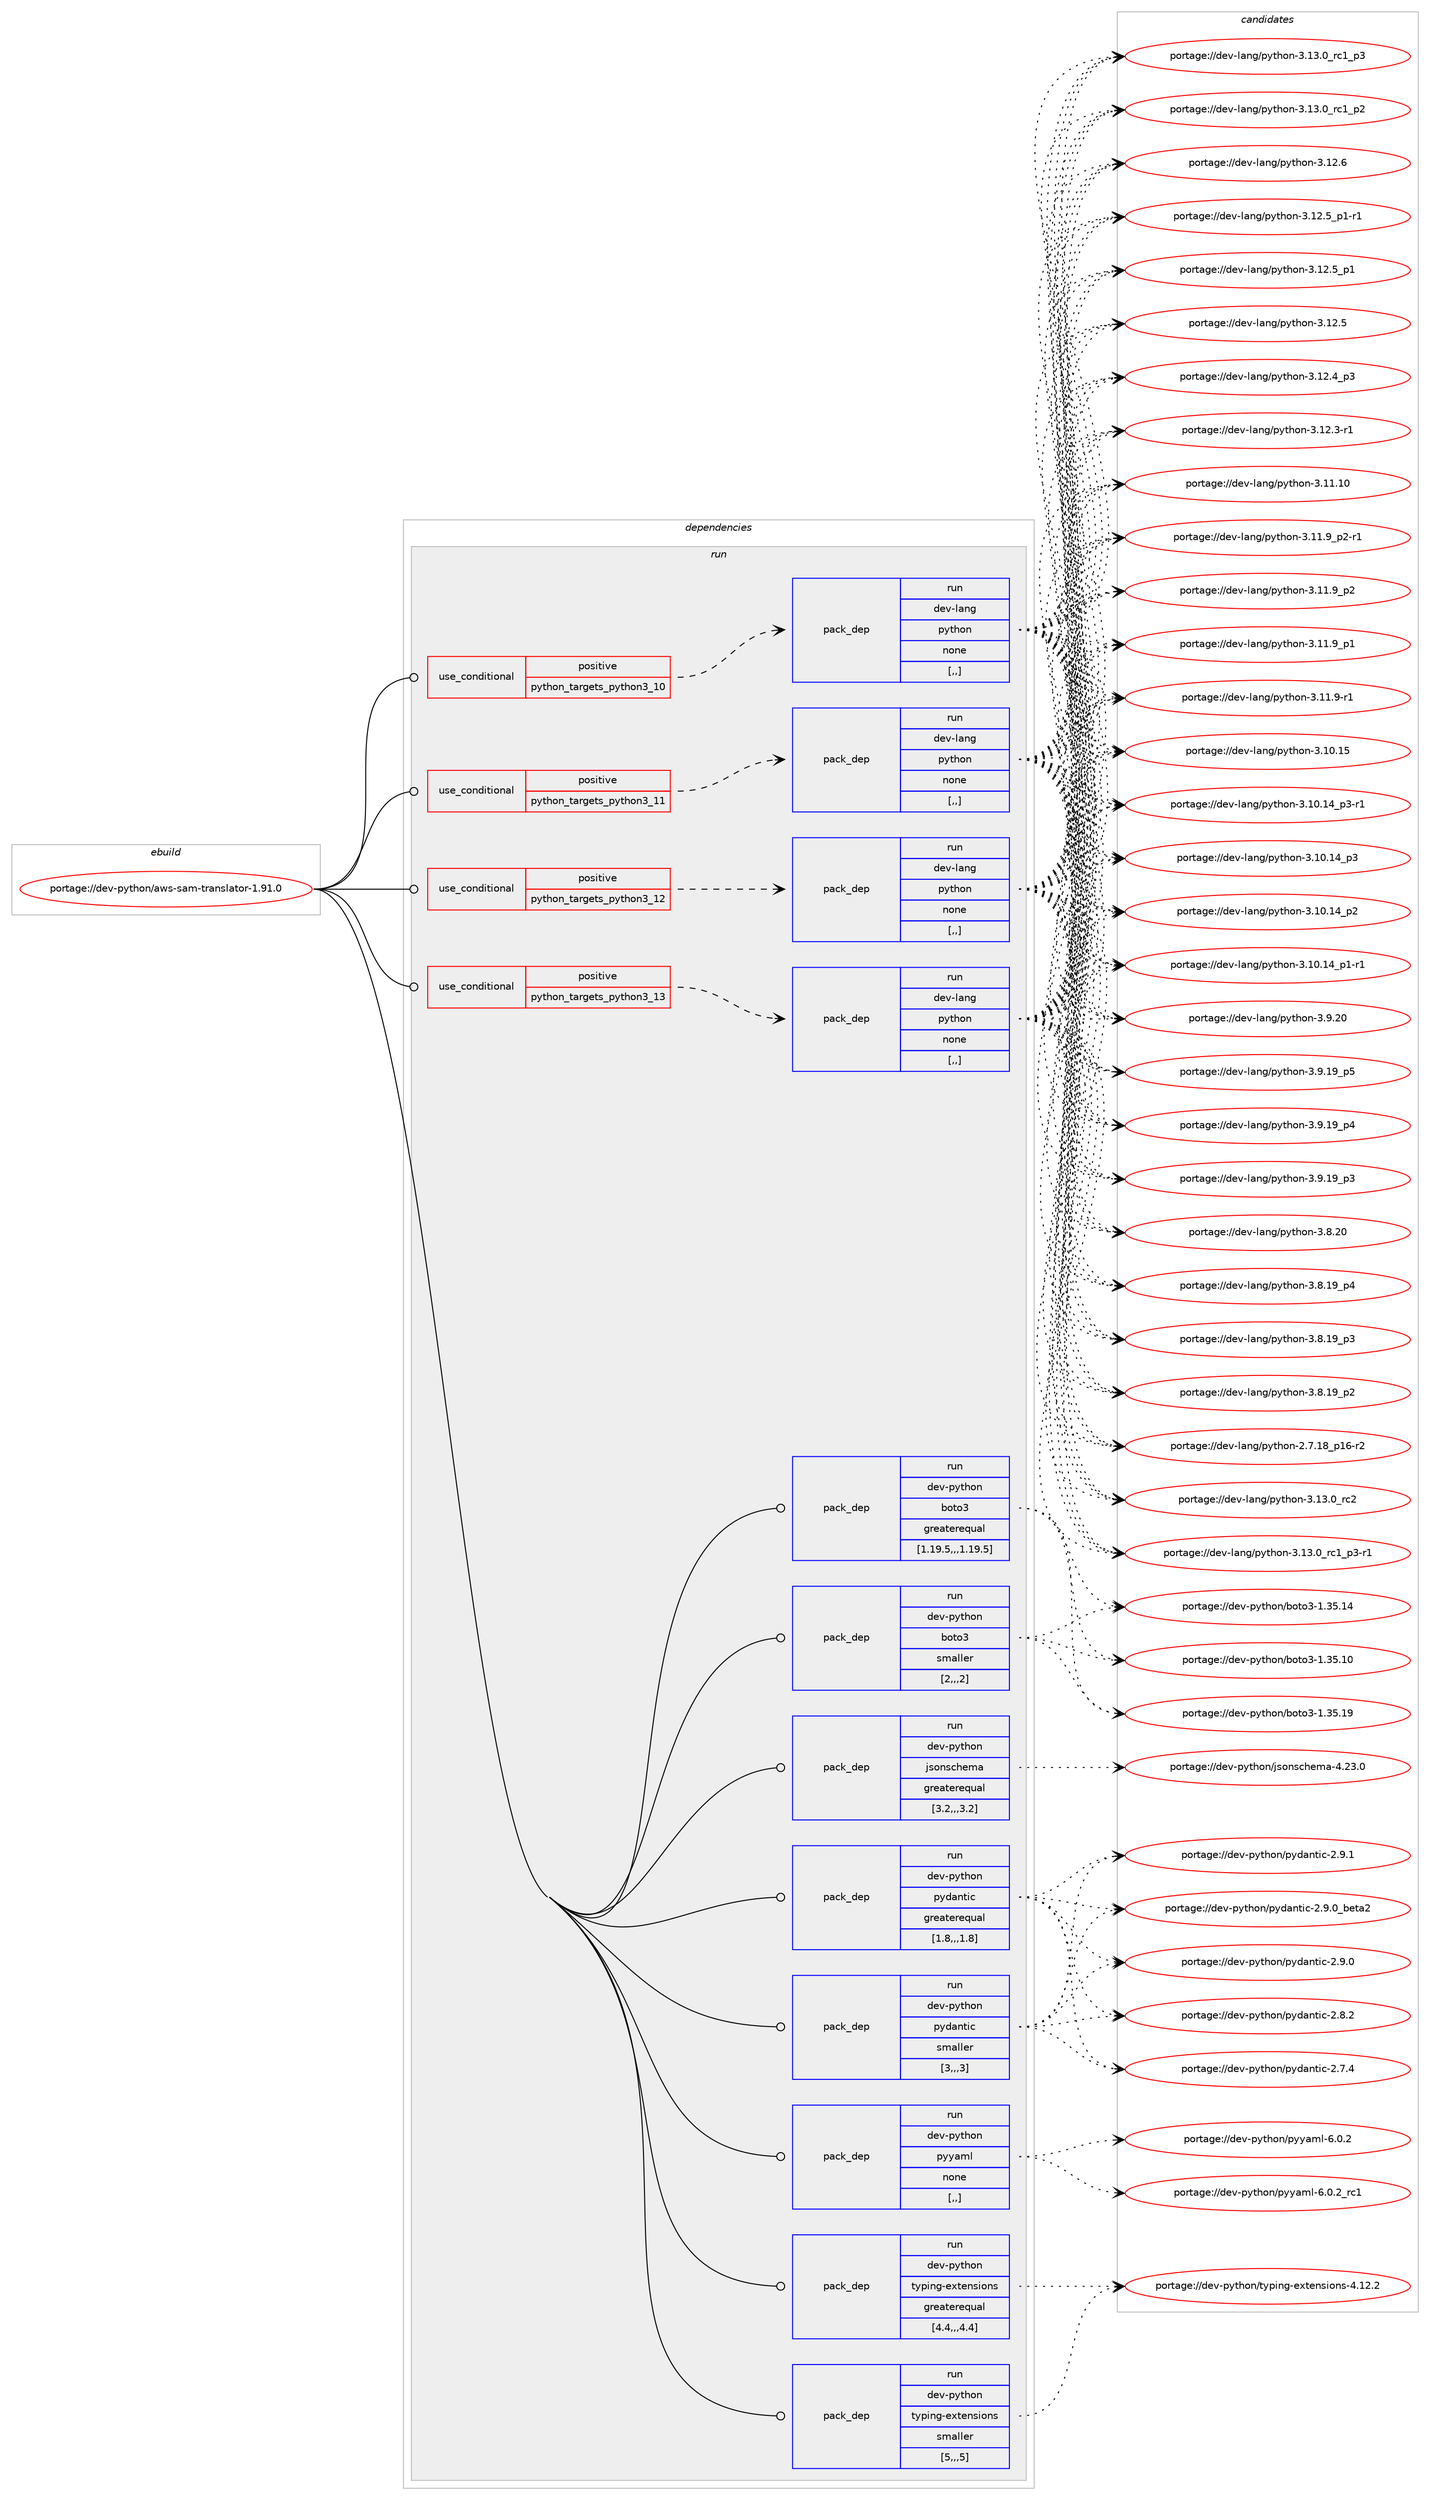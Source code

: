 digraph prolog {

# *************
# Graph options
# *************

newrank=true;
concentrate=true;
compound=true;
graph [rankdir=LR,fontname=Helvetica,fontsize=10,ranksep=1.5];#, ranksep=2.5, nodesep=0.2];
edge  [arrowhead=vee];
node  [fontname=Helvetica,fontsize=10];

# **********
# The ebuild
# **********

subgraph cluster_leftcol {
color=gray;
label=<<i>ebuild</i>>;
id [label="portage://dev-python/aws-sam-translator-1.91.0", color=red, width=4, href="../dev-python/aws-sam-translator-1.91.0.svg"];
}

# ****************
# The dependencies
# ****************

subgraph cluster_midcol {
color=gray;
label=<<i>dependencies</i>>;
subgraph cluster_compile {
fillcolor="#eeeeee";
style=filled;
label=<<i>compile</i>>;
}
subgraph cluster_compileandrun {
fillcolor="#eeeeee";
style=filled;
label=<<i>compile and run</i>>;
}
subgraph cluster_run {
fillcolor="#eeeeee";
style=filled;
label=<<i>run</i>>;
subgraph cond161407 {
dependency636671 [label=<<TABLE BORDER="0" CELLBORDER="1" CELLSPACING="0" CELLPADDING="4"><TR><TD ROWSPAN="3" CELLPADDING="10">use_conditional</TD></TR><TR><TD>positive</TD></TR><TR><TD>python_targets_python3_10</TD></TR></TABLE>>, shape=none, color=red];
subgraph pack470450 {
dependency636672 [label=<<TABLE BORDER="0" CELLBORDER="1" CELLSPACING="0" CELLPADDING="4" WIDTH="220"><TR><TD ROWSPAN="6" CELLPADDING="30">pack_dep</TD></TR><TR><TD WIDTH="110">run</TD></TR><TR><TD>dev-lang</TD></TR><TR><TD>python</TD></TR><TR><TD>none</TD></TR><TR><TD>[,,]</TD></TR></TABLE>>, shape=none, color=blue];
}
dependency636671:e -> dependency636672:w [weight=20,style="dashed",arrowhead="vee"];
}
id:e -> dependency636671:w [weight=20,style="solid",arrowhead="odot"];
subgraph cond161408 {
dependency636673 [label=<<TABLE BORDER="0" CELLBORDER="1" CELLSPACING="0" CELLPADDING="4"><TR><TD ROWSPAN="3" CELLPADDING="10">use_conditional</TD></TR><TR><TD>positive</TD></TR><TR><TD>python_targets_python3_11</TD></TR></TABLE>>, shape=none, color=red];
subgraph pack470451 {
dependency636674 [label=<<TABLE BORDER="0" CELLBORDER="1" CELLSPACING="0" CELLPADDING="4" WIDTH="220"><TR><TD ROWSPAN="6" CELLPADDING="30">pack_dep</TD></TR><TR><TD WIDTH="110">run</TD></TR><TR><TD>dev-lang</TD></TR><TR><TD>python</TD></TR><TR><TD>none</TD></TR><TR><TD>[,,]</TD></TR></TABLE>>, shape=none, color=blue];
}
dependency636673:e -> dependency636674:w [weight=20,style="dashed",arrowhead="vee"];
}
id:e -> dependency636673:w [weight=20,style="solid",arrowhead="odot"];
subgraph cond161409 {
dependency636675 [label=<<TABLE BORDER="0" CELLBORDER="1" CELLSPACING="0" CELLPADDING="4"><TR><TD ROWSPAN="3" CELLPADDING="10">use_conditional</TD></TR><TR><TD>positive</TD></TR><TR><TD>python_targets_python3_12</TD></TR></TABLE>>, shape=none, color=red];
subgraph pack470452 {
dependency636676 [label=<<TABLE BORDER="0" CELLBORDER="1" CELLSPACING="0" CELLPADDING="4" WIDTH="220"><TR><TD ROWSPAN="6" CELLPADDING="30">pack_dep</TD></TR><TR><TD WIDTH="110">run</TD></TR><TR><TD>dev-lang</TD></TR><TR><TD>python</TD></TR><TR><TD>none</TD></TR><TR><TD>[,,]</TD></TR></TABLE>>, shape=none, color=blue];
}
dependency636675:e -> dependency636676:w [weight=20,style="dashed",arrowhead="vee"];
}
id:e -> dependency636675:w [weight=20,style="solid",arrowhead="odot"];
subgraph cond161410 {
dependency636677 [label=<<TABLE BORDER="0" CELLBORDER="1" CELLSPACING="0" CELLPADDING="4"><TR><TD ROWSPAN="3" CELLPADDING="10">use_conditional</TD></TR><TR><TD>positive</TD></TR><TR><TD>python_targets_python3_13</TD></TR></TABLE>>, shape=none, color=red];
subgraph pack470453 {
dependency636678 [label=<<TABLE BORDER="0" CELLBORDER="1" CELLSPACING="0" CELLPADDING="4" WIDTH="220"><TR><TD ROWSPAN="6" CELLPADDING="30">pack_dep</TD></TR><TR><TD WIDTH="110">run</TD></TR><TR><TD>dev-lang</TD></TR><TR><TD>python</TD></TR><TR><TD>none</TD></TR><TR><TD>[,,]</TD></TR></TABLE>>, shape=none, color=blue];
}
dependency636677:e -> dependency636678:w [weight=20,style="dashed",arrowhead="vee"];
}
id:e -> dependency636677:w [weight=20,style="solid",arrowhead="odot"];
subgraph pack470454 {
dependency636679 [label=<<TABLE BORDER="0" CELLBORDER="1" CELLSPACING="0" CELLPADDING="4" WIDTH="220"><TR><TD ROWSPAN="6" CELLPADDING="30">pack_dep</TD></TR><TR><TD WIDTH="110">run</TD></TR><TR><TD>dev-python</TD></TR><TR><TD>boto3</TD></TR><TR><TD>greaterequal</TD></TR><TR><TD>[1.19.5,,,1.19.5]</TD></TR></TABLE>>, shape=none, color=blue];
}
id:e -> dependency636679:w [weight=20,style="solid",arrowhead="odot"];
subgraph pack470455 {
dependency636680 [label=<<TABLE BORDER="0" CELLBORDER="1" CELLSPACING="0" CELLPADDING="4" WIDTH="220"><TR><TD ROWSPAN="6" CELLPADDING="30">pack_dep</TD></TR><TR><TD WIDTH="110">run</TD></TR><TR><TD>dev-python</TD></TR><TR><TD>boto3</TD></TR><TR><TD>smaller</TD></TR><TR><TD>[2,,,2]</TD></TR></TABLE>>, shape=none, color=blue];
}
id:e -> dependency636680:w [weight=20,style="solid",arrowhead="odot"];
subgraph pack470456 {
dependency636681 [label=<<TABLE BORDER="0" CELLBORDER="1" CELLSPACING="0" CELLPADDING="4" WIDTH="220"><TR><TD ROWSPAN="6" CELLPADDING="30">pack_dep</TD></TR><TR><TD WIDTH="110">run</TD></TR><TR><TD>dev-python</TD></TR><TR><TD>jsonschema</TD></TR><TR><TD>greaterequal</TD></TR><TR><TD>[3.2,,,3.2]</TD></TR></TABLE>>, shape=none, color=blue];
}
id:e -> dependency636681:w [weight=20,style="solid",arrowhead="odot"];
subgraph pack470457 {
dependency636682 [label=<<TABLE BORDER="0" CELLBORDER="1" CELLSPACING="0" CELLPADDING="4" WIDTH="220"><TR><TD ROWSPAN="6" CELLPADDING="30">pack_dep</TD></TR><TR><TD WIDTH="110">run</TD></TR><TR><TD>dev-python</TD></TR><TR><TD>pydantic</TD></TR><TR><TD>greaterequal</TD></TR><TR><TD>[1.8,,,1.8]</TD></TR></TABLE>>, shape=none, color=blue];
}
id:e -> dependency636682:w [weight=20,style="solid",arrowhead="odot"];
subgraph pack470458 {
dependency636683 [label=<<TABLE BORDER="0" CELLBORDER="1" CELLSPACING="0" CELLPADDING="4" WIDTH="220"><TR><TD ROWSPAN="6" CELLPADDING="30">pack_dep</TD></TR><TR><TD WIDTH="110">run</TD></TR><TR><TD>dev-python</TD></TR><TR><TD>pydantic</TD></TR><TR><TD>smaller</TD></TR><TR><TD>[3,,,3]</TD></TR></TABLE>>, shape=none, color=blue];
}
id:e -> dependency636683:w [weight=20,style="solid",arrowhead="odot"];
subgraph pack470459 {
dependency636684 [label=<<TABLE BORDER="0" CELLBORDER="1" CELLSPACING="0" CELLPADDING="4" WIDTH="220"><TR><TD ROWSPAN="6" CELLPADDING="30">pack_dep</TD></TR><TR><TD WIDTH="110">run</TD></TR><TR><TD>dev-python</TD></TR><TR><TD>pyyaml</TD></TR><TR><TD>none</TD></TR><TR><TD>[,,]</TD></TR></TABLE>>, shape=none, color=blue];
}
id:e -> dependency636684:w [weight=20,style="solid",arrowhead="odot"];
subgraph pack470460 {
dependency636685 [label=<<TABLE BORDER="0" CELLBORDER="1" CELLSPACING="0" CELLPADDING="4" WIDTH="220"><TR><TD ROWSPAN="6" CELLPADDING="30">pack_dep</TD></TR><TR><TD WIDTH="110">run</TD></TR><TR><TD>dev-python</TD></TR><TR><TD>typing-extensions</TD></TR><TR><TD>greaterequal</TD></TR><TR><TD>[4.4,,,4.4]</TD></TR></TABLE>>, shape=none, color=blue];
}
id:e -> dependency636685:w [weight=20,style="solid",arrowhead="odot"];
subgraph pack470461 {
dependency636686 [label=<<TABLE BORDER="0" CELLBORDER="1" CELLSPACING="0" CELLPADDING="4" WIDTH="220"><TR><TD ROWSPAN="6" CELLPADDING="30">pack_dep</TD></TR><TR><TD WIDTH="110">run</TD></TR><TR><TD>dev-python</TD></TR><TR><TD>typing-extensions</TD></TR><TR><TD>smaller</TD></TR><TR><TD>[5,,,5]</TD></TR></TABLE>>, shape=none, color=blue];
}
id:e -> dependency636686:w [weight=20,style="solid",arrowhead="odot"];
}
}

# **************
# The candidates
# **************

subgraph cluster_choices {
rank=same;
color=gray;
label=<<i>candidates</i>>;

subgraph choice470450 {
color=black;
nodesep=1;
choice10010111845108971101034711212111610411111045514649514648951149950 [label="portage://dev-lang/python-3.13.0_rc2", color=red, width=4,href="../dev-lang/python-3.13.0_rc2.svg"];
choice1001011184510897110103471121211161041111104551464951464895114994995112514511449 [label="portage://dev-lang/python-3.13.0_rc1_p3-r1", color=red, width=4,href="../dev-lang/python-3.13.0_rc1_p3-r1.svg"];
choice100101118451089711010347112121116104111110455146495146489511499499511251 [label="portage://dev-lang/python-3.13.0_rc1_p3", color=red, width=4,href="../dev-lang/python-3.13.0_rc1_p3.svg"];
choice100101118451089711010347112121116104111110455146495146489511499499511250 [label="portage://dev-lang/python-3.13.0_rc1_p2", color=red, width=4,href="../dev-lang/python-3.13.0_rc1_p2.svg"];
choice10010111845108971101034711212111610411111045514649504654 [label="portage://dev-lang/python-3.12.6", color=red, width=4,href="../dev-lang/python-3.12.6.svg"];
choice1001011184510897110103471121211161041111104551464950465395112494511449 [label="portage://dev-lang/python-3.12.5_p1-r1", color=red, width=4,href="../dev-lang/python-3.12.5_p1-r1.svg"];
choice100101118451089711010347112121116104111110455146495046539511249 [label="portage://dev-lang/python-3.12.5_p1", color=red, width=4,href="../dev-lang/python-3.12.5_p1.svg"];
choice10010111845108971101034711212111610411111045514649504653 [label="portage://dev-lang/python-3.12.5", color=red, width=4,href="../dev-lang/python-3.12.5.svg"];
choice100101118451089711010347112121116104111110455146495046529511251 [label="portage://dev-lang/python-3.12.4_p3", color=red, width=4,href="../dev-lang/python-3.12.4_p3.svg"];
choice100101118451089711010347112121116104111110455146495046514511449 [label="portage://dev-lang/python-3.12.3-r1", color=red, width=4,href="../dev-lang/python-3.12.3-r1.svg"];
choice1001011184510897110103471121211161041111104551464949464948 [label="portage://dev-lang/python-3.11.10", color=red, width=4,href="../dev-lang/python-3.11.10.svg"];
choice1001011184510897110103471121211161041111104551464949465795112504511449 [label="portage://dev-lang/python-3.11.9_p2-r1", color=red, width=4,href="../dev-lang/python-3.11.9_p2-r1.svg"];
choice100101118451089711010347112121116104111110455146494946579511250 [label="portage://dev-lang/python-3.11.9_p2", color=red, width=4,href="../dev-lang/python-3.11.9_p2.svg"];
choice100101118451089711010347112121116104111110455146494946579511249 [label="portage://dev-lang/python-3.11.9_p1", color=red, width=4,href="../dev-lang/python-3.11.9_p1.svg"];
choice100101118451089711010347112121116104111110455146494946574511449 [label="portage://dev-lang/python-3.11.9-r1", color=red, width=4,href="../dev-lang/python-3.11.9-r1.svg"];
choice1001011184510897110103471121211161041111104551464948464953 [label="portage://dev-lang/python-3.10.15", color=red, width=4,href="../dev-lang/python-3.10.15.svg"];
choice100101118451089711010347112121116104111110455146494846495295112514511449 [label="portage://dev-lang/python-3.10.14_p3-r1", color=red, width=4,href="../dev-lang/python-3.10.14_p3-r1.svg"];
choice10010111845108971101034711212111610411111045514649484649529511251 [label="portage://dev-lang/python-3.10.14_p3", color=red, width=4,href="../dev-lang/python-3.10.14_p3.svg"];
choice10010111845108971101034711212111610411111045514649484649529511250 [label="portage://dev-lang/python-3.10.14_p2", color=red, width=4,href="../dev-lang/python-3.10.14_p2.svg"];
choice100101118451089711010347112121116104111110455146494846495295112494511449 [label="portage://dev-lang/python-3.10.14_p1-r1", color=red, width=4,href="../dev-lang/python-3.10.14_p1-r1.svg"];
choice10010111845108971101034711212111610411111045514657465048 [label="portage://dev-lang/python-3.9.20", color=red, width=4,href="../dev-lang/python-3.9.20.svg"];
choice100101118451089711010347112121116104111110455146574649579511253 [label="portage://dev-lang/python-3.9.19_p5", color=red, width=4,href="../dev-lang/python-3.9.19_p5.svg"];
choice100101118451089711010347112121116104111110455146574649579511252 [label="portage://dev-lang/python-3.9.19_p4", color=red, width=4,href="../dev-lang/python-3.9.19_p4.svg"];
choice100101118451089711010347112121116104111110455146574649579511251 [label="portage://dev-lang/python-3.9.19_p3", color=red, width=4,href="../dev-lang/python-3.9.19_p3.svg"];
choice10010111845108971101034711212111610411111045514656465048 [label="portage://dev-lang/python-3.8.20", color=red, width=4,href="../dev-lang/python-3.8.20.svg"];
choice100101118451089711010347112121116104111110455146564649579511252 [label="portage://dev-lang/python-3.8.19_p4", color=red, width=4,href="../dev-lang/python-3.8.19_p4.svg"];
choice100101118451089711010347112121116104111110455146564649579511251 [label="portage://dev-lang/python-3.8.19_p3", color=red, width=4,href="../dev-lang/python-3.8.19_p3.svg"];
choice100101118451089711010347112121116104111110455146564649579511250 [label="portage://dev-lang/python-3.8.19_p2", color=red, width=4,href="../dev-lang/python-3.8.19_p2.svg"];
choice100101118451089711010347112121116104111110455046554649569511249544511450 [label="portage://dev-lang/python-2.7.18_p16-r2", color=red, width=4,href="../dev-lang/python-2.7.18_p16-r2.svg"];
dependency636672:e -> choice10010111845108971101034711212111610411111045514649514648951149950:w [style=dotted,weight="100"];
dependency636672:e -> choice1001011184510897110103471121211161041111104551464951464895114994995112514511449:w [style=dotted,weight="100"];
dependency636672:e -> choice100101118451089711010347112121116104111110455146495146489511499499511251:w [style=dotted,weight="100"];
dependency636672:e -> choice100101118451089711010347112121116104111110455146495146489511499499511250:w [style=dotted,weight="100"];
dependency636672:e -> choice10010111845108971101034711212111610411111045514649504654:w [style=dotted,weight="100"];
dependency636672:e -> choice1001011184510897110103471121211161041111104551464950465395112494511449:w [style=dotted,weight="100"];
dependency636672:e -> choice100101118451089711010347112121116104111110455146495046539511249:w [style=dotted,weight="100"];
dependency636672:e -> choice10010111845108971101034711212111610411111045514649504653:w [style=dotted,weight="100"];
dependency636672:e -> choice100101118451089711010347112121116104111110455146495046529511251:w [style=dotted,weight="100"];
dependency636672:e -> choice100101118451089711010347112121116104111110455146495046514511449:w [style=dotted,weight="100"];
dependency636672:e -> choice1001011184510897110103471121211161041111104551464949464948:w [style=dotted,weight="100"];
dependency636672:e -> choice1001011184510897110103471121211161041111104551464949465795112504511449:w [style=dotted,weight="100"];
dependency636672:e -> choice100101118451089711010347112121116104111110455146494946579511250:w [style=dotted,weight="100"];
dependency636672:e -> choice100101118451089711010347112121116104111110455146494946579511249:w [style=dotted,weight="100"];
dependency636672:e -> choice100101118451089711010347112121116104111110455146494946574511449:w [style=dotted,weight="100"];
dependency636672:e -> choice1001011184510897110103471121211161041111104551464948464953:w [style=dotted,weight="100"];
dependency636672:e -> choice100101118451089711010347112121116104111110455146494846495295112514511449:w [style=dotted,weight="100"];
dependency636672:e -> choice10010111845108971101034711212111610411111045514649484649529511251:w [style=dotted,weight="100"];
dependency636672:e -> choice10010111845108971101034711212111610411111045514649484649529511250:w [style=dotted,weight="100"];
dependency636672:e -> choice100101118451089711010347112121116104111110455146494846495295112494511449:w [style=dotted,weight="100"];
dependency636672:e -> choice10010111845108971101034711212111610411111045514657465048:w [style=dotted,weight="100"];
dependency636672:e -> choice100101118451089711010347112121116104111110455146574649579511253:w [style=dotted,weight="100"];
dependency636672:e -> choice100101118451089711010347112121116104111110455146574649579511252:w [style=dotted,weight="100"];
dependency636672:e -> choice100101118451089711010347112121116104111110455146574649579511251:w [style=dotted,weight="100"];
dependency636672:e -> choice10010111845108971101034711212111610411111045514656465048:w [style=dotted,weight="100"];
dependency636672:e -> choice100101118451089711010347112121116104111110455146564649579511252:w [style=dotted,weight="100"];
dependency636672:e -> choice100101118451089711010347112121116104111110455146564649579511251:w [style=dotted,weight="100"];
dependency636672:e -> choice100101118451089711010347112121116104111110455146564649579511250:w [style=dotted,weight="100"];
dependency636672:e -> choice100101118451089711010347112121116104111110455046554649569511249544511450:w [style=dotted,weight="100"];
}
subgraph choice470451 {
color=black;
nodesep=1;
choice10010111845108971101034711212111610411111045514649514648951149950 [label="portage://dev-lang/python-3.13.0_rc2", color=red, width=4,href="../dev-lang/python-3.13.0_rc2.svg"];
choice1001011184510897110103471121211161041111104551464951464895114994995112514511449 [label="portage://dev-lang/python-3.13.0_rc1_p3-r1", color=red, width=4,href="../dev-lang/python-3.13.0_rc1_p3-r1.svg"];
choice100101118451089711010347112121116104111110455146495146489511499499511251 [label="portage://dev-lang/python-3.13.0_rc1_p3", color=red, width=4,href="../dev-lang/python-3.13.0_rc1_p3.svg"];
choice100101118451089711010347112121116104111110455146495146489511499499511250 [label="portage://dev-lang/python-3.13.0_rc1_p2", color=red, width=4,href="../dev-lang/python-3.13.0_rc1_p2.svg"];
choice10010111845108971101034711212111610411111045514649504654 [label="portage://dev-lang/python-3.12.6", color=red, width=4,href="../dev-lang/python-3.12.6.svg"];
choice1001011184510897110103471121211161041111104551464950465395112494511449 [label="portage://dev-lang/python-3.12.5_p1-r1", color=red, width=4,href="../dev-lang/python-3.12.5_p1-r1.svg"];
choice100101118451089711010347112121116104111110455146495046539511249 [label="portage://dev-lang/python-3.12.5_p1", color=red, width=4,href="../dev-lang/python-3.12.5_p1.svg"];
choice10010111845108971101034711212111610411111045514649504653 [label="portage://dev-lang/python-3.12.5", color=red, width=4,href="../dev-lang/python-3.12.5.svg"];
choice100101118451089711010347112121116104111110455146495046529511251 [label="portage://dev-lang/python-3.12.4_p3", color=red, width=4,href="../dev-lang/python-3.12.4_p3.svg"];
choice100101118451089711010347112121116104111110455146495046514511449 [label="portage://dev-lang/python-3.12.3-r1", color=red, width=4,href="../dev-lang/python-3.12.3-r1.svg"];
choice1001011184510897110103471121211161041111104551464949464948 [label="portage://dev-lang/python-3.11.10", color=red, width=4,href="../dev-lang/python-3.11.10.svg"];
choice1001011184510897110103471121211161041111104551464949465795112504511449 [label="portage://dev-lang/python-3.11.9_p2-r1", color=red, width=4,href="../dev-lang/python-3.11.9_p2-r1.svg"];
choice100101118451089711010347112121116104111110455146494946579511250 [label="portage://dev-lang/python-3.11.9_p2", color=red, width=4,href="../dev-lang/python-3.11.9_p2.svg"];
choice100101118451089711010347112121116104111110455146494946579511249 [label="portage://dev-lang/python-3.11.9_p1", color=red, width=4,href="../dev-lang/python-3.11.9_p1.svg"];
choice100101118451089711010347112121116104111110455146494946574511449 [label="portage://dev-lang/python-3.11.9-r1", color=red, width=4,href="../dev-lang/python-3.11.9-r1.svg"];
choice1001011184510897110103471121211161041111104551464948464953 [label="portage://dev-lang/python-3.10.15", color=red, width=4,href="../dev-lang/python-3.10.15.svg"];
choice100101118451089711010347112121116104111110455146494846495295112514511449 [label="portage://dev-lang/python-3.10.14_p3-r1", color=red, width=4,href="../dev-lang/python-3.10.14_p3-r1.svg"];
choice10010111845108971101034711212111610411111045514649484649529511251 [label="portage://dev-lang/python-3.10.14_p3", color=red, width=4,href="../dev-lang/python-3.10.14_p3.svg"];
choice10010111845108971101034711212111610411111045514649484649529511250 [label="portage://dev-lang/python-3.10.14_p2", color=red, width=4,href="../dev-lang/python-3.10.14_p2.svg"];
choice100101118451089711010347112121116104111110455146494846495295112494511449 [label="portage://dev-lang/python-3.10.14_p1-r1", color=red, width=4,href="../dev-lang/python-3.10.14_p1-r1.svg"];
choice10010111845108971101034711212111610411111045514657465048 [label="portage://dev-lang/python-3.9.20", color=red, width=4,href="../dev-lang/python-3.9.20.svg"];
choice100101118451089711010347112121116104111110455146574649579511253 [label="portage://dev-lang/python-3.9.19_p5", color=red, width=4,href="../dev-lang/python-3.9.19_p5.svg"];
choice100101118451089711010347112121116104111110455146574649579511252 [label="portage://dev-lang/python-3.9.19_p4", color=red, width=4,href="../dev-lang/python-3.9.19_p4.svg"];
choice100101118451089711010347112121116104111110455146574649579511251 [label="portage://dev-lang/python-3.9.19_p3", color=red, width=4,href="../dev-lang/python-3.9.19_p3.svg"];
choice10010111845108971101034711212111610411111045514656465048 [label="portage://dev-lang/python-3.8.20", color=red, width=4,href="../dev-lang/python-3.8.20.svg"];
choice100101118451089711010347112121116104111110455146564649579511252 [label="portage://dev-lang/python-3.8.19_p4", color=red, width=4,href="../dev-lang/python-3.8.19_p4.svg"];
choice100101118451089711010347112121116104111110455146564649579511251 [label="portage://dev-lang/python-3.8.19_p3", color=red, width=4,href="../dev-lang/python-3.8.19_p3.svg"];
choice100101118451089711010347112121116104111110455146564649579511250 [label="portage://dev-lang/python-3.8.19_p2", color=red, width=4,href="../dev-lang/python-3.8.19_p2.svg"];
choice100101118451089711010347112121116104111110455046554649569511249544511450 [label="portage://dev-lang/python-2.7.18_p16-r2", color=red, width=4,href="../dev-lang/python-2.7.18_p16-r2.svg"];
dependency636674:e -> choice10010111845108971101034711212111610411111045514649514648951149950:w [style=dotted,weight="100"];
dependency636674:e -> choice1001011184510897110103471121211161041111104551464951464895114994995112514511449:w [style=dotted,weight="100"];
dependency636674:e -> choice100101118451089711010347112121116104111110455146495146489511499499511251:w [style=dotted,weight="100"];
dependency636674:e -> choice100101118451089711010347112121116104111110455146495146489511499499511250:w [style=dotted,weight="100"];
dependency636674:e -> choice10010111845108971101034711212111610411111045514649504654:w [style=dotted,weight="100"];
dependency636674:e -> choice1001011184510897110103471121211161041111104551464950465395112494511449:w [style=dotted,weight="100"];
dependency636674:e -> choice100101118451089711010347112121116104111110455146495046539511249:w [style=dotted,weight="100"];
dependency636674:e -> choice10010111845108971101034711212111610411111045514649504653:w [style=dotted,weight="100"];
dependency636674:e -> choice100101118451089711010347112121116104111110455146495046529511251:w [style=dotted,weight="100"];
dependency636674:e -> choice100101118451089711010347112121116104111110455146495046514511449:w [style=dotted,weight="100"];
dependency636674:e -> choice1001011184510897110103471121211161041111104551464949464948:w [style=dotted,weight="100"];
dependency636674:e -> choice1001011184510897110103471121211161041111104551464949465795112504511449:w [style=dotted,weight="100"];
dependency636674:e -> choice100101118451089711010347112121116104111110455146494946579511250:w [style=dotted,weight="100"];
dependency636674:e -> choice100101118451089711010347112121116104111110455146494946579511249:w [style=dotted,weight="100"];
dependency636674:e -> choice100101118451089711010347112121116104111110455146494946574511449:w [style=dotted,weight="100"];
dependency636674:e -> choice1001011184510897110103471121211161041111104551464948464953:w [style=dotted,weight="100"];
dependency636674:e -> choice100101118451089711010347112121116104111110455146494846495295112514511449:w [style=dotted,weight="100"];
dependency636674:e -> choice10010111845108971101034711212111610411111045514649484649529511251:w [style=dotted,weight="100"];
dependency636674:e -> choice10010111845108971101034711212111610411111045514649484649529511250:w [style=dotted,weight="100"];
dependency636674:e -> choice100101118451089711010347112121116104111110455146494846495295112494511449:w [style=dotted,weight="100"];
dependency636674:e -> choice10010111845108971101034711212111610411111045514657465048:w [style=dotted,weight="100"];
dependency636674:e -> choice100101118451089711010347112121116104111110455146574649579511253:w [style=dotted,weight="100"];
dependency636674:e -> choice100101118451089711010347112121116104111110455146574649579511252:w [style=dotted,weight="100"];
dependency636674:e -> choice100101118451089711010347112121116104111110455146574649579511251:w [style=dotted,weight="100"];
dependency636674:e -> choice10010111845108971101034711212111610411111045514656465048:w [style=dotted,weight="100"];
dependency636674:e -> choice100101118451089711010347112121116104111110455146564649579511252:w [style=dotted,weight="100"];
dependency636674:e -> choice100101118451089711010347112121116104111110455146564649579511251:w [style=dotted,weight="100"];
dependency636674:e -> choice100101118451089711010347112121116104111110455146564649579511250:w [style=dotted,weight="100"];
dependency636674:e -> choice100101118451089711010347112121116104111110455046554649569511249544511450:w [style=dotted,weight="100"];
}
subgraph choice470452 {
color=black;
nodesep=1;
choice10010111845108971101034711212111610411111045514649514648951149950 [label="portage://dev-lang/python-3.13.0_rc2", color=red, width=4,href="../dev-lang/python-3.13.0_rc2.svg"];
choice1001011184510897110103471121211161041111104551464951464895114994995112514511449 [label="portage://dev-lang/python-3.13.0_rc1_p3-r1", color=red, width=4,href="../dev-lang/python-3.13.0_rc1_p3-r1.svg"];
choice100101118451089711010347112121116104111110455146495146489511499499511251 [label="portage://dev-lang/python-3.13.0_rc1_p3", color=red, width=4,href="../dev-lang/python-3.13.0_rc1_p3.svg"];
choice100101118451089711010347112121116104111110455146495146489511499499511250 [label="portage://dev-lang/python-3.13.0_rc1_p2", color=red, width=4,href="../dev-lang/python-3.13.0_rc1_p2.svg"];
choice10010111845108971101034711212111610411111045514649504654 [label="portage://dev-lang/python-3.12.6", color=red, width=4,href="../dev-lang/python-3.12.6.svg"];
choice1001011184510897110103471121211161041111104551464950465395112494511449 [label="portage://dev-lang/python-3.12.5_p1-r1", color=red, width=4,href="../dev-lang/python-3.12.5_p1-r1.svg"];
choice100101118451089711010347112121116104111110455146495046539511249 [label="portage://dev-lang/python-3.12.5_p1", color=red, width=4,href="../dev-lang/python-3.12.5_p1.svg"];
choice10010111845108971101034711212111610411111045514649504653 [label="portage://dev-lang/python-3.12.5", color=red, width=4,href="../dev-lang/python-3.12.5.svg"];
choice100101118451089711010347112121116104111110455146495046529511251 [label="portage://dev-lang/python-3.12.4_p3", color=red, width=4,href="../dev-lang/python-3.12.4_p3.svg"];
choice100101118451089711010347112121116104111110455146495046514511449 [label="portage://dev-lang/python-3.12.3-r1", color=red, width=4,href="../dev-lang/python-3.12.3-r1.svg"];
choice1001011184510897110103471121211161041111104551464949464948 [label="portage://dev-lang/python-3.11.10", color=red, width=4,href="../dev-lang/python-3.11.10.svg"];
choice1001011184510897110103471121211161041111104551464949465795112504511449 [label="portage://dev-lang/python-3.11.9_p2-r1", color=red, width=4,href="../dev-lang/python-3.11.9_p2-r1.svg"];
choice100101118451089711010347112121116104111110455146494946579511250 [label="portage://dev-lang/python-3.11.9_p2", color=red, width=4,href="../dev-lang/python-3.11.9_p2.svg"];
choice100101118451089711010347112121116104111110455146494946579511249 [label="portage://dev-lang/python-3.11.9_p1", color=red, width=4,href="../dev-lang/python-3.11.9_p1.svg"];
choice100101118451089711010347112121116104111110455146494946574511449 [label="portage://dev-lang/python-3.11.9-r1", color=red, width=4,href="../dev-lang/python-3.11.9-r1.svg"];
choice1001011184510897110103471121211161041111104551464948464953 [label="portage://dev-lang/python-3.10.15", color=red, width=4,href="../dev-lang/python-3.10.15.svg"];
choice100101118451089711010347112121116104111110455146494846495295112514511449 [label="portage://dev-lang/python-3.10.14_p3-r1", color=red, width=4,href="../dev-lang/python-3.10.14_p3-r1.svg"];
choice10010111845108971101034711212111610411111045514649484649529511251 [label="portage://dev-lang/python-3.10.14_p3", color=red, width=4,href="../dev-lang/python-3.10.14_p3.svg"];
choice10010111845108971101034711212111610411111045514649484649529511250 [label="portage://dev-lang/python-3.10.14_p2", color=red, width=4,href="../dev-lang/python-3.10.14_p2.svg"];
choice100101118451089711010347112121116104111110455146494846495295112494511449 [label="portage://dev-lang/python-3.10.14_p1-r1", color=red, width=4,href="../dev-lang/python-3.10.14_p1-r1.svg"];
choice10010111845108971101034711212111610411111045514657465048 [label="portage://dev-lang/python-3.9.20", color=red, width=4,href="../dev-lang/python-3.9.20.svg"];
choice100101118451089711010347112121116104111110455146574649579511253 [label="portage://dev-lang/python-3.9.19_p5", color=red, width=4,href="../dev-lang/python-3.9.19_p5.svg"];
choice100101118451089711010347112121116104111110455146574649579511252 [label="portage://dev-lang/python-3.9.19_p4", color=red, width=4,href="../dev-lang/python-3.9.19_p4.svg"];
choice100101118451089711010347112121116104111110455146574649579511251 [label="portage://dev-lang/python-3.9.19_p3", color=red, width=4,href="../dev-lang/python-3.9.19_p3.svg"];
choice10010111845108971101034711212111610411111045514656465048 [label="portage://dev-lang/python-3.8.20", color=red, width=4,href="../dev-lang/python-3.8.20.svg"];
choice100101118451089711010347112121116104111110455146564649579511252 [label="portage://dev-lang/python-3.8.19_p4", color=red, width=4,href="../dev-lang/python-3.8.19_p4.svg"];
choice100101118451089711010347112121116104111110455146564649579511251 [label="portage://dev-lang/python-3.8.19_p3", color=red, width=4,href="../dev-lang/python-3.8.19_p3.svg"];
choice100101118451089711010347112121116104111110455146564649579511250 [label="portage://dev-lang/python-3.8.19_p2", color=red, width=4,href="../dev-lang/python-3.8.19_p2.svg"];
choice100101118451089711010347112121116104111110455046554649569511249544511450 [label="portage://dev-lang/python-2.7.18_p16-r2", color=red, width=4,href="../dev-lang/python-2.7.18_p16-r2.svg"];
dependency636676:e -> choice10010111845108971101034711212111610411111045514649514648951149950:w [style=dotted,weight="100"];
dependency636676:e -> choice1001011184510897110103471121211161041111104551464951464895114994995112514511449:w [style=dotted,weight="100"];
dependency636676:e -> choice100101118451089711010347112121116104111110455146495146489511499499511251:w [style=dotted,weight="100"];
dependency636676:e -> choice100101118451089711010347112121116104111110455146495146489511499499511250:w [style=dotted,weight="100"];
dependency636676:e -> choice10010111845108971101034711212111610411111045514649504654:w [style=dotted,weight="100"];
dependency636676:e -> choice1001011184510897110103471121211161041111104551464950465395112494511449:w [style=dotted,weight="100"];
dependency636676:e -> choice100101118451089711010347112121116104111110455146495046539511249:w [style=dotted,weight="100"];
dependency636676:e -> choice10010111845108971101034711212111610411111045514649504653:w [style=dotted,weight="100"];
dependency636676:e -> choice100101118451089711010347112121116104111110455146495046529511251:w [style=dotted,weight="100"];
dependency636676:e -> choice100101118451089711010347112121116104111110455146495046514511449:w [style=dotted,weight="100"];
dependency636676:e -> choice1001011184510897110103471121211161041111104551464949464948:w [style=dotted,weight="100"];
dependency636676:e -> choice1001011184510897110103471121211161041111104551464949465795112504511449:w [style=dotted,weight="100"];
dependency636676:e -> choice100101118451089711010347112121116104111110455146494946579511250:w [style=dotted,weight="100"];
dependency636676:e -> choice100101118451089711010347112121116104111110455146494946579511249:w [style=dotted,weight="100"];
dependency636676:e -> choice100101118451089711010347112121116104111110455146494946574511449:w [style=dotted,weight="100"];
dependency636676:e -> choice1001011184510897110103471121211161041111104551464948464953:w [style=dotted,weight="100"];
dependency636676:e -> choice100101118451089711010347112121116104111110455146494846495295112514511449:w [style=dotted,weight="100"];
dependency636676:e -> choice10010111845108971101034711212111610411111045514649484649529511251:w [style=dotted,weight="100"];
dependency636676:e -> choice10010111845108971101034711212111610411111045514649484649529511250:w [style=dotted,weight="100"];
dependency636676:e -> choice100101118451089711010347112121116104111110455146494846495295112494511449:w [style=dotted,weight="100"];
dependency636676:e -> choice10010111845108971101034711212111610411111045514657465048:w [style=dotted,weight="100"];
dependency636676:e -> choice100101118451089711010347112121116104111110455146574649579511253:w [style=dotted,weight="100"];
dependency636676:e -> choice100101118451089711010347112121116104111110455146574649579511252:w [style=dotted,weight="100"];
dependency636676:e -> choice100101118451089711010347112121116104111110455146574649579511251:w [style=dotted,weight="100"];
dependency636676:e -> choice10010111845108971101034711212111610411111045514656465048:w [style=dotted,weight="100"];
dependency636676:e -> choice100101118451089711010347112121116104111110455146564649579511252:w [style=dotted,weight="100"];
dependency636676:e -> choice100101118451089711010347112121116104111110455146564649579511251:w [style=dotted,weight="100"];
dependency636676:e -> choice100101118451089711010347112121116104111110455146564649579511250:w [style=dotted,weight="100"];
dependency636676:e -> choice100101118451089711010347112121116104111110455046554649569511249544511450:w [style=dotted,weight="100"];
}
subgraph choice470453 {
color=black;
nodesep=1;
choice10010111845108971101034711212111610411111045514649514648951149950 [label="portage://dev-lang/python-3.13.0_rc2", color=red, width=4,href="../dev-lang/python-3.13.0_rc2.svg"];
choice1001011184510897110103471121211161041111104551464951464895114994995112514511449 [label="portage://dev-lang/python-3.13.0_rc1_p3-r1", color=red, width=4,href="../dev-lang/python-3.13.0_rc1_p3-r1.svg"];
choice100101118451089711010347112121116104111110455146495146489511499499511251 [label="portage://dev-lang/python-3.13.0_rc1_p3", color=red, width=4,href="../dev-lang/python-3.13.0_rc1_p3.svg"];
choice100101118451089711010347112121116104111110455146495146489511499499511250 [label="portage://dev-lang/python-3.13.0_rc1_p2", color=red, width=4,href="../dev-lang/python-3.13.0_rc1_p2.svg"];
choice10010111845108971101034711212111610411111045514649504654 [label="portage://dev-lang/python-3.12.6", color=red, width=4,href="../dev-lang/python-3.12.6.svg"];
choice1001011184510897110103471121211161041111104551464950465395112494511449 [label="portage://dev-lang/python-3.12.5_p1-r1", color=red, width=4,href="../dev-lang/python-3.12.5_p1-r1.svg"];
choice100101118451089711010347112121116104111110455146495046539511249 [label="portage://dev-lang/python-3.12.5_p1", color=red, width=4,href="../dev-lang/python-3.12.5_p1.svg"];
choice10010111845108971101034711212111610411111045514649504653 [label="portage://dev-lang/python-3.12.5", color=red, width=4,href="../dev-lang/python-3.12.5.svg"];
choice100101118451089711010347112121116104111110455146495046529511251 [label="portage://dev-lang/python-3.12.4_p3", color=red, width=4,href="../dev-lang/python-3.12.4_p3.svg"];
choice100101118451089711010347112121116104111110455146495046514511449 [label="portage://dev-lang/python-3.12.3-r1", color=red, width=4,href="../dev-lang/python-3.12.3-r1.svg"];
choice1001011184510897110103471121211161041111104551464949464948 [label="portage://dev-lang/python-3.11.10", color=red, width=4,href="../dev-lang/python-3.11.10.svg"];
choice1001011184510897110103471121211161041111104551464949465795112504511449 [label="portage://dev-lang/python-3.11.9_p2-r1", color=red, width=4,href="../dev-lang/python-3.11.9_p2-r1.svg"];
choice100101118451089711010347112121116104111110455146494946579511250 [label="portage://dev-lang/python-3.11.9_p2", color=red, width=4,href="../dev-lang/python-3.11.9_p2.svg"];
choice100101118451089711010347112121116104111110455146494946579511249 [label="portage://dev-lang/python-3.11.9_p1", color=red, width=4,href="../dev-lang/python-3.11.9_p1.svg"];
choice100101118451089711010347112121116104111110455146494946574511449 [label="portage://dev-lang/python-3.11.9-r1", color=red, width=4,href="../dev-lang/python-3.11.9-r1.svg"];
choice1001011184510897110103471121211161041111104551464948464953 [label="portage://dev-lang/python-3.10.15", color=red, width=4,href="../dev-lang/python-3.10.15.svg"];
choice100101118451089711010347112121116104111110455146494846495295112514511449 [label="portage://dev-lang/python-3.10.14_p3-r1", color=red, width=4,href="../dev-lang/python-3.10.14_p3-r1.svg"];
choice10010111845108971101034711212111610411111045514649484649529511251 [label="portage://dev-lang/python-3.10.14_p3", color=red, width=4,href="../dev-lang/python-3.10.14_p3.svg"];
choice10010111845108971101034711212111610411111045514649484649529511250 [label="portage://dev-lang/python-3.10.14_p2", color=red, width=4,href="../dev-lang/python-3.10.14_p2.svg"];
choice100101118451089711010347112121116104111110455146494846495295112494511449 [label="portage://dev-lang/python-3.10.14_p1-r1", color=red, width=4,href="../dev-lang/python-3.10.14_p1-r1.svg"];
choice10010111845108971101034711212111610411111045514657465048 [label="portage://dev-lang/python-3.9.20", color=red, width=4,href="../dev-lang/python-3.9.20.svg"];
choice100101118451089711010347112121116104111110455146574649579511253 [label="portage://dev-lang/python-3.9.19_p5", color=red, width=4,href="../dev-lang/python-3.9.19_p5.svg"];
choice100101118451089711010347112121116104111110455146574649579511252 [label="portage://dev-lang/python-3.9.19_p4", color=red, width=4,href="../dev-lang/python-3.9.19_p4.svg"];
choice100101118451089711010347112121116104111110455146574649579511251 [label="portage://dev-lang/python-3.9.19_p3", color=red, width=4,href="../dev-lang/python-3.9.19_p3.svg"];
choice10010111845108971101034711212111610411111045514656465048 [label="portage://dev-lang/python-3.8.20", color=red, width=4,href="../dev-lang/python-3.8.20.svg"];
choice100101118451089711010347112121116104111110455146564649579511252 [label="portage://dev-lang/python-3.8.19_p4", color=red, width=4,href="../dev-lang/python-3.8.19_p4.svg"];
choice100101118451089711010347112121116104111110455146564649579511251 [label="portage://dev-lang/python-3.8.19_p3", color=red, width=4,href="../dev-lang/python-3.8.19_p3.svg"];
choice100101118451089711010347112121116104111110455146564649579511250 [label="portage://dev-lang/python-3.8.19_p2", color=red, width=4,href="../dev-lang/python-3.8.19_p2.svg"];
choice100101118451089711010347112121116104111110455046554649569511249544511450 [label="portage://dev-lang/python-2.7.18_p16-r2", color=red, width=4,href="../dev-lang/python-2.7.18_p16-r2.svg"];
dependency636678:e -> choice10010111845108971101034711212111610411111045514649514648951149950:w [style=dotted,weight="100"];
dependency636678:e -> choice1001011184510897110103471121211161041111104551464951464895114994995112514511449:w [style=dotted,weight="100"];
dependency636678:e -> choice100101118451089711010347112121116104111110455146495146489511499499511251:w [style=dotted,weight="100"];
dependency636678:e -> choice100101118451089711010347112121116104111110455146495146489511499499511250:w [style=dotted,weight="100"];
dependency636678:e -> choice10010111845108971101034711212111610411111045514649504654:w [style=dotted,weight="100"];
dependency636678:e -> choice1001011184510897110103471121211161041111104551464950465395112494511449:w [style=dotted,weight="100"];
dependency636678:e -> choice100101118451089711010347112121116104111110455146495046539511249:w [style=dotted,weight="100"];
dependency636678:e -> choice10010111845108971101034711212111610411111045514649504653:w [style=dotted,weight="100"];
dependency636678:e -> choice100101118451089711010347112121116104111110455146495046529511251:w [style=dotted,weight="100"];
dependency636678:e -> choice100101118451089711010347112121116104111110455146495046514511449:w [style=dotted,weight="100"];
dependency636678:e -> choice1001011184510897110103471121211161041111104551464949464948:w [style=dotted,weight="100"];
dependency636678:e -> choice1001011184510897110103471121211161041111104551464949465795112504511449:w [style=dotted,weight="100"];
dependency636678:e -> choice100101118451089711010347112121116104111110455146494946579511250:w [style=dotted,weight="100"];
dependency636678:e -> choice100101118451089711010347112121116104111110455146494946579511249:w [style=dotted,weight="100"];
dependency636678:e -> choice100101118451089711010347112121116104111110455146494946574511449:w [style=dotted,weight="100"];
dependency636678:e -> choice1001011184510897110103471121211161041111104551464948464953:w [style=dotted,weight="100"];
dependency636678:e -> choice100101118451089711010347112121116104111110455146494846495295112514511449:w [style=dotted,weight="100"];
dependency636678:e -> choice10010111845108971101034711212111610411111045514649484649529511251:w [style=dotted,weight="100"];
dependency636678:e -> choice10010111845108971101034711212111610411111045514649484649529511250:w [style=dotted,weight="100"];
dependency636678:e -> choice100101118451089711010347112121116104111110455146494846495295112494511449:w [style=dotted,weight="100"];
dependency636678:e -> choice10010111845108971101034711212111610411111045514657465048:w [style=dotted,weight="100"];
dependency636678:e -> choice100101118451089711010347112121116104111110455146574649579511253:w [style=dotted,weight="100"];
dependency636678:e -> choice100101118451089711010347112121116104111110455146574649579511252:w [style=dotted,weight="100"];
dependency636678:e -> choice100101118451089711010347112121116104111110455146574649579511251:w [style=dotted,weight="100"];
dependency636678:e -> choice10010111845108971101034711212111610411111045514656465048:w [style=dotted,weight="100"];
dependency636678:e -> choice100101118451089711010347112121116104111110455146564649579511252:w [style=dotted,weight="100"];
dependency636678:e -> choice100101118451089711010347112121116104111110455146564649579511251:w [style=dotted,weight="100"];
dependency636678:e -> choice100101118451089711010347112121116104111110455146564649579511250:w [style=dotted,weight="100"];
dependency636678:e -> choice100101118451089711010347112121116104111110455046554649569511249544511450:w [style=dotted,weight="100"];
}
subgraph choice470454 {
color=black;
nodesep=1;
choice100101118451121211161041111104798111116111514549465153464957 [label="portage://dev-python/boto3-1.35.19", color=red, width=4,href="../dev-python/boto3-1.35.19.svg"];
choice100101118451121211161041111104798111116111514549465153464952 [label="portage://dev-python/boto3-1.35.14", color=red, width=4,href="../dev-python/boto3-1.35.14.svg"];
choice100101118451121211161041111104798111116111514549465153464948 [label="portage://dev-python/boto3-1.35.10", color=red, width=4,href="../dev-python/boto3-1.35.10.svg"];
dependency636679:e -> choice100101118451121211161041111104798111116111514549465153464957:w [style=dotted,weight="100"];
dependency636679:e -> choice100101118451121211161041111104798111116111514549465153464952:w [style=dotted,weight="100"];
dependency636679:e -> choice100101118451121211161041111104798111116111514549465153464948:w [style=dotted,weight="100"];
}
subgraph choice470455 {
color=black;
nodesep=1;
choice100101118451121211161041111104798111116111514549465153464957 [label="portage://dev-python/boto3-1.35.19", color=red, width=4,href="../dev-python/boto3-1.35.19.svg"];
choice100101118451121211161041111104798111116111514549465153464952 [label="portage://dev-python/boto3-1.35.14", color=red, width=4,href="../dev-python/boto3-1.35.14.svg"];
choice100101118451121211161041111104798111116111514549465153464948 [label="portage://dev-python/boto3-1.35.10", color=red, width=4,href="../dev-python/boto3-1.35.10.svg"];
dependency636680:e -> choice100101118451121211161041111104798111116111514549465153464957:w [style=dotted,weight="100"];
dependency636680:e -> choice100101118451121211161041111104798111116111514549465153464952:w [style=dotted,weight="100"];
dependency636680:e -> choice100101118451121211161041111104798111116111514549465153464948:w [style=dotted,weight="100"];
}
subgraph choice470456 {
color=black;
nodesep=1;
choice1001011184511212111610411111047106115111110115991041011099745524650514648 [label="portage://dev-python/jsonschema-4.23.0", color=red, width=4,href="../dev-python/jsonschema-4.23.0.svg"];
dependency636681:e -> choice1001011184511212111610411111047106115111110115991041011099745524650514648:w [style=dotted,weight="100"];
}
subgraph choice470457 {
color=black;
nodesep=1;
choice10010111845112121116104111110471121211009711011610599455046574649 [label="portage://dev-python/pydantic-2.9.1", color=red, width=4,href="../dev-python/pydantic-2.9.1.svg"];
choice1001011184511212111610411111047112121100971101161059945504657464895981011169750 [label="portage://dev-python/pydantic-2.9.0_beta2", color=red, width=4,href="../dev-python/pydantic-2.9.0_beta2.svg"];
choice10010111845112121116104111110471121211009711011610599455046574648 [label="portage://dev-python/pydantic-2.9.0", color=red, width=4,href="../dev-python/pydantic-2.9.0.svg"];
choice10010111845112121116104111110471121211009711011610599455046564650 [label="portage://dev-python/pydantic-2.8.2", color=red, width=4,href="../dev-python/pydantic-2.8.2.svg"];
choice10010111845112121116104111110471121211009711011610599455046554652 [label="portage://dev-python/pydantic-2.7.4", color=red, width=4,href="../dev-python/pydantic-2.7.4.svg"];
dependency636682:e -> choice10010111845112121116104111110471121211009711011610599455046574649:w [style=dotted,weight="100"];
dependency636682:e -> choice1001011184511212111610411111047112121100971101161059945504657464895981011169750:w [style=dotted,weight="100"];
dependency636682:e -> choice10010111845112121116104111110471121211009711011610599455046574648:w [style=dotted,weight="100"];
dependency636682:e -> choice10010111845112121116104111110471121211009711011610599455046564650:w [style=dotted,weight="100"];
dependency636682:e -> choice10010111845112121116104111110471121211009711011610599455046554652:w [style=dotted,weight="100"];
}
subgraph choice470458 {
color=black;
nodesep=1;
choice10010111845112121116104111110471121211009711011610599455046574649 [label="portage://dev-python/pydantic-2.9.1", color=red, width=4,href="../dev-python/pydantic-2.9.1.svg"];
choice1001011184511212111610411111047112121100971101161059945504657464895981011169750 [label="portage://dev-python/pydantic-2.9.0_beta2", color=red, width=4,href="../dev-python/pydantic-2.9.0_beta2.svg"];
choice10010111845112121116104111110471121211009711011610599455046574648 [label="portage://dev-python/pydantic-2.9.0", color=red, width=4,href="../dev-python/pydantic-2.9.0.svg"];
choice10010111845112121116104111110471121211009711011610599455046564650 [label="portage://dev-python/pydantic-2.8.2", color=red, width=4,href="../dev-python/pydantic-2.8.2.svg"];
choice10010111845112121116104111110471121211009711011610599455046554652 [label="portage://dev-python/pydantic-2.7.4", color=red, width=4,href="../dev-python/pydantic-2.7.4.svg"];
dependency636683:e -> choice10010111845112121116104111110471121211009711011610599455046574649:w [style=dotted,weight="100"];
dependency636683:e -> choice1001011184511212111610411111047112121100971101161059945504657464895981011169750:w [style=dotted,weight="100"];
dependency636683:e -> choice10010111845112121116104111110471121211009711011610599455046574648:w [style=dotted,weight="100"];
dependency636683:e -> choice10010111845112121116104111110471121211009711011610599455046564650:w [style=dotted,weight="100"];
dependency636683:e -> choice10010111845112121116104111110471121211009711011610599455046554652:w [style=dotted,weight="100"];
}
subgraph choice470459 {
color=black;
nodesep=1;
choice100101118451121211161041111104711212112197109108455446484650951149949 [label="portage://dev-python/pyyaml-6.0.2_rc1", color=red, width=4,href="../dev-python/pyyaml-6.0.2_rc1.svg"];
choice100101118451121211161041111104711212112197109108455446484650 [label="portage://dev-python/pyyaml-6.0.2", color=red, width=4,href="../dev-python/pyyaml-6.0.2.svg"];
dependency636684:e -> choice100101118451121211161041111104711212112197109108455446484650951149949:w [style=dotted,weight="100"];
dependency636684:e -> choice100101118451121211161041111104711212112197109108455446484650:w [style=dotted,weight="100"];
}
subgraph choice470460 {
color=black;
nodesep=1;
choice10010111845112121116104111110471161211121051101034510112011610111011510511111011545524649504650 [label="portage://dev-python/typing-extensions-4.12.2", color=red, width=4,href="../dev-python/typing-extensions-4.12.2.svg"];
dependency636685:e -> choice10010111845112121116104111110471161211121051101034510112011610111011510511111011545524649504650:w [style=dotted,weight="100"];
}
subgraph choice470461 {
color=black;
nodesep=1;
choice10010111845112121116104111110471161211121051101034510112011610111011510511111011545524649504650 [label="portage://dev-python/typing-extensions-4.12.2", color=red, width=4,href="../dev-python/typing-extensions-4.12.2.svg"];
dependency636686:e -> choice10010111845112121116104111110471161211121051101034510112011610111011510511111011545524649504650:w [style=dotted,weight="100"];
}
}

}

